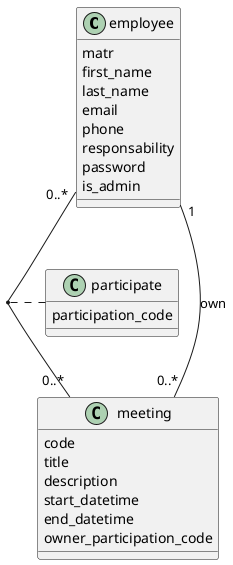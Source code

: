 @startuml

' classes
class "employee" as emp
emp : matr
emp : first_name
emp : last_name
emp : email
emp : phone
emp : responsability
emp : password
emp : is_admin

class "meeting" as meet
meet : code
meet : title
meet : description
meet : start_datetime
meet : end_datetime
meet : owner_participation_code

class "participate" as part
part : participation_code

' relationships
emp "1" -- "0..*" meet : "own"
emp "0..*" -- "0..*" meet
(emp, meet) .. part


@enduml
